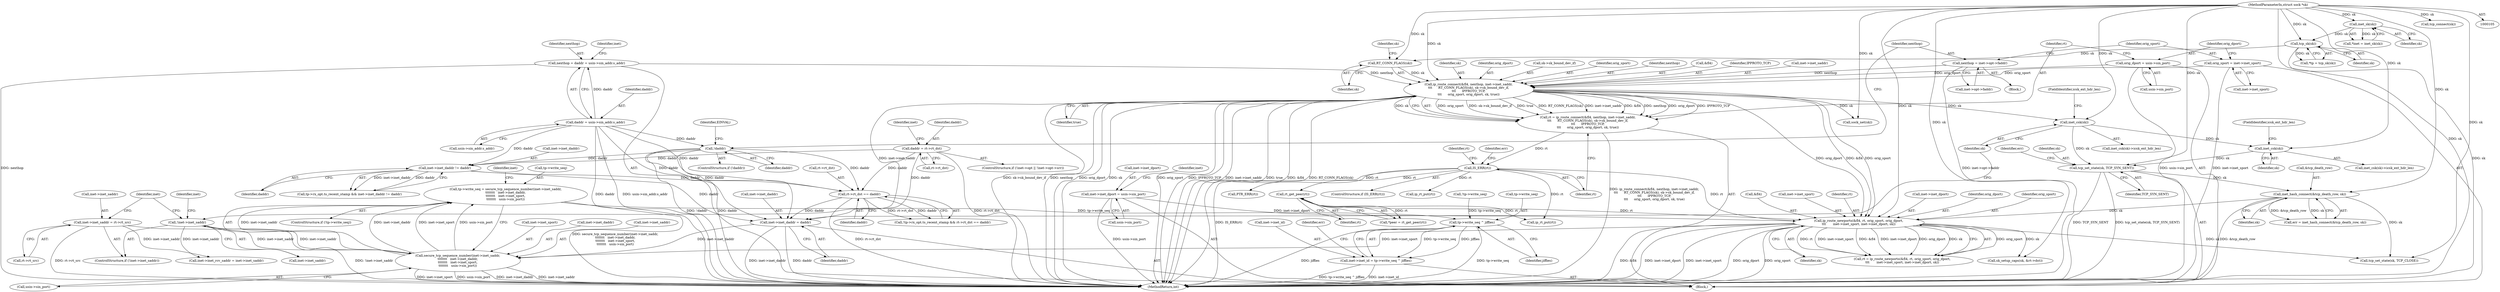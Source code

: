digraph "0_linux_f6d8bd051c391c1c0458a30b2a7abcd939329259_29@API" {
"1000464" [label="(Call,tp->write_seq = secure_tcp_sequence_number(inet->inet_saddr,\n\t\t\t\t\t\t\t   inet->inet_daddr,\n\t\t\t\t\t\t\t   inet->inet_sport,\n\t\t\t\t\t\t\t   usin->sin_port))"];
"1000468" [label="(Call,secure_tcp_sequence_number(inet->inet_saddr,\n\t\t\t\t\t\t\t   inet->inet_daddr,\n\t\t\t\t\t\t\t   inet->inet_sport,\n\t\t\t\t\t\t\t   usin->sin_port))"];
"1000267" [label="(Call,inet->inet_saddr = rt->rt_src)"];
"1000263" [label="(Call,!inet->inet_saddr)"];
"1000195" [label="(Call,ip_route_connect(&fl4, nexthop, inet->inet_saddr,\n\t\t\t      RT_CONN_FLAGS(sk), sk->sk_bound_dev_if,\n\t\t\t      IPPROTO_TCP,\n\t\t\t      orig_sport, orig_dport, sk, true))"];
"1000150" [label="(Call,nexthop = daddr = usin->sin_addr.s_addr)"];
"1000152" [label="(Call,daddr = usin->sin_addr.s_addr)"];
"1000176" [label="(Call,nexthop = inet->opt->faddr)"];
"1000202" [label="(Call,RT_CONN_FLAGS(sk))"];
"1000124" [label="(Call,tcp_sk(sk))"];
"1000119" [label="(Call,inet_sk(sk))"];
"1000106" [label="(MethodParameterIn,struct sock *sk)"];
"1000183" [label="(Call,orig_sport = inet->inet_sport)"];
"1000188" [label="(Call,orig_dport = usin->sin_port)"];
"1000377" [label="(Call,inet->inet_daddr = daddr)"];
"1000171" [label="(Call,!daddr)"];
"1000288" [label="(Call,inet->inet_daddr != daddr)"];
"1000257" [label="(Call,daddr = rt->rt_dst)"];
"1000325" [label="(Call,rt->rt_dst == daddr)"];
"1000423" [label="(Call,ip_route_newports(&fl4, rt, orig_sport, orig_dport,\n\t\t\t       inet->inet_sport, inet->inet_dport, sk))"];
"1000213" [label="(Call,IS_ERR(rt))"];
"1000193" [label="(Call,rt = ip_route_connect(&fl4, nexthop, inet->inet_saddr,\n\t\t\t      RT_CONN_FLAGS(sk), sk->sk_bound_dev_if,\n\t\t\t      IPPROTO_TCP,\n\t\t\t      orig_sport, orig_dport, sk, true))"];
"1000334" [label="(Call,rt_get_peer(rt))"];
"1000370" [label="(Call,inet->inet_dport = usin->sin_port)"];
"1000414" [label="(Call,inet_hash_connect(&tcp_death_row, sk))"];
"1000409" [label="(Call,tcp_set_state(sk, TCP_SYN_SENT))"];
"1000394" [label="(Call,inet_csk(sk))"];
"1000384" [label="(Call,inet_csk(sk))"];
"1000485" [label="(Call,tp->write_seq ^ jiffies)"];
"1000481" [label="(Call,inet->inet_id = tp->write_seq ^ jiffies)"];
"1000292" [label="(Identifier,daddr)"];
"1000326" [label="(Call,rt->rt_dst)"];
"1000385" [label="(Identifier,sk)"];
"1000486" [label="(Call,tp->write_seq)"];
"1000464" [label="(Call,tp->write_seq = secure_tcp_sequence_number(inet->inet_saddr,\n\t\t\t\t\t\t\t   inet->inet_daddr,\n\t\t\t\t\t\t\t   inet->inet_sport,\n\t\t\t\t\t\t\t   usin->sin_port))"];
"1000258" [label="(Identifier,daddr)"];
"1000151" [label="(Identifier,nexthop)"];
"1000257" [label="(Call,daddr = rt->rt_dst)"];
"1000212" [label="(ControlStructure,if (IS_ERR(rt)))"];
"1000386" [label="(FieldIdentifier,icsk_ext_hdr_len)"];
"1000381" [label="(Identifier,daddr)"];
"1000117" [label="(Call,*inet = inet_sk(sk))"];
"1000213" [label="(Call,IS_ERR(rt))"];
"1000210" [label="(Identifier,sk)"];
"1000468" [label="(Call,secure_tcp_sequence_number(inet->inet_saddr,\n\t\t\t\t\t\t\t   inet->inet_daddr,\n\t\t\t\t\t\t\t   inet->inet_sport,\n\t\t\t\t\t\t\t   usin->sin_port))"];
"1000271" [label="(Call,rt->rt_src)"];
"1000460" [label="(Call,!tp->write_seq)"];
"1000211" [label="(Identifier,true)"];
"1000124" [label="(Call,tcp_sk(sk))"];
"1000178" [label="(Call,inet->opt->faddr)"];
"1000217" [label="(Identifier,err)"];
"1000240" [label="(Call,ip_rt_put(rt))"];
"1000410" [label="(Identifier,sk)"];
"1000162" [label="(Identifier,inet)"];
"1000265" [label="(Identifier,inet)"];
"1000426" [label="(Identifier,rt)"];
"1000195" [label="(Call,ip_route_connect(&fl4, nexthop, inet->inet_saddr,\n\t\t\t      RT_CONN_FLAGS(sk), sk->sk_bound_dev_if,\n\t\t\t      IPPROTO_TCP,\n\t\t\t      orig_sport, orig_dport, sk, true))"];
"1000154" [label="(Call,usin->sin_addr.s_addr)"];
"1000176" [label="(Call,nexthop = inet->opt->faddr)"];
"1000170" [label="(ControlStructure,if (!daddr))"];
"1000209" [label="(Identifier,orig_dport)"];
"1000234" [label="(Identifier,rt)"];
"1000395" [label="(Identifier,sk)"];
"1000379" [label="(Identifier,inet)"];
"1000325" [label="(Call,rt->rt_dst == daddr)"];
"1000503" [label="(Call,tcp_set_state(sk, TCP_CLOSE))"];
"1000334" [label="(Call,rt_get_peer(rt))"];
"1000335" [label="(Identifier,rt)"];
"1000177" [label="(Identifier,nexthop)"];
"1000371" [label="(Call,inet->inet_dport)"];
"1000483" [label="(Identifier,inet)"];
"1000205" [label="(Identifier,sk)"];
"1000109" [label="(Block,)"];
"1000171" [label="(Call,!daddr)"];
"1000414" [label="(Call,inet_hash_connect(&tcp_death_row, sk))"];
"1000189" [label="(Identifier,orig_dport)"];
"1000453" [label="(Call,sk_setup_caps(sk, &rt->dst))"];
"1000520" [label="(MethodReturn,int)"];
"1000120" [label="(Identifier,sk)"];
"1000432" [label="(Call,inet->inet_dport)"];
"1000119" [label="(Call,inet_sk(sk))"];
"1000169" [label="(Block,)"];
"1000492" [label="(Call,tcp_connect(sk))"];
"1000264" [label="(Call,inet->inet_saddr)"];
"1000245" [label="(ControlStructure,if (!inet->opt || !inet->opt->srr))"];
"1000489" [label="(Identifier,jiffies)"];
"1000423" [label="(Call,ip_route_newports(&fl4, rt, orig_sport, orig_dport,\n\t\t\t       inet->inet_sport, inet->inet_dport, sk))"];
"1000428" [label="(Identifier,orig_dport)"];
"1000383" [label="(Call,inet_csk(sk)->icsk_ext_hdr_len)"];
"1000263" [label="(Call,!inet->inet_saddr)"];
"1000226" [label="(Call,sock_net(sk))"];
"1000288" [label="(Call,inet->inet_daddr != daddr)"];
"1000378" [label="(Call,inet->inet_daddr)"];
"1000318" [label="(Call,!tp->rx_opt.ts_recent_stamp && rt->rt_dst == daddr)"];
"1000482" [label="(Call,inet->inet_id)"];
"1000175" [label="(Identifier,EINVAL)"];
"1000370" [label="(Call,inet->inet_dport = usin->sin_port)"];
"1000427" [label="(Identifier,orig_sport)"];
"1000491" [label="(Identifier,err)"];
"1000475" [label="(Call,inet->inet_sport)"];
"1000122" [label="(Call,*tp = tcp_sk(sk))"];
"1000204" [label="(Call,sk->sk_bound_dev_if)"];
"1000485" [label="(Call,tp->write_seq ^ jiffies)"];
"1000190" [label="(Call,usin->sin_port)"];
"1000465" [label="(Call,tp->write_seq)"];
"1000289" [label="(Call,inet->inet_daddr)"];
"1000409" [label="(Call,tcp_set_state(sk, TCP_SYN_SENT))"];
"1000393" [label="(Call,inet_csk(sk)->icsk_ext_hdr_len)"];
"1000183" [label="(Call,orig_sport = inet->inet_sport)"];
"1000153" [label="(Identifier,daddr)"];
"1000421" [label="(Call,rt = ip_route_newports(&fl4, rt, orig_sport, orig_dport,\n\t\t\t       inet->inet_sport, inet->inet_dport, sk))"];
"1000106" [label="(MethodParameterIn,struct sock *sk)"];
"1000282" [label="(Call,tp->rx_opt.ts_recent_stamp && inet->inet_daddr != daddr)"];
"1000269" [label="(Identifier,inet)"];
"1000329" [label="(Identifier,daddr)"];
"1000268" [label="(Call,inet->inet_saddr)"];
"1000274" [label="(Call,inet->inet_rcv_saddr = inet->inet_saddr)"];
"1000152" [label="(Call,daddr = usin->sin_addr.s_addr)"];
"1000276" [label="(Identifier,inet)"];
"1000417" [label="(Identifier,sk)"];
"1000150" [label="(Call,nexthop = daddr = usin->sin_addr.s_addr)"];
"1000394" [label="(Call,inet_csk(sk))"];
"1000259" [label="(Call,rt->rt_dst)"];
"1000208" [label="(Identifier,orig_sport)"];
"1000262" [label="(ControlStructure,if (!inet->inet_saddr))"];
"1000384" [label="(Call,inet_csk(sk))"];
"1000481" [label="(Call,inet->inet_id = tp->write_seq ^ jiffies)"];
"1000188" [label="(Call,orig_dport = usin->sin_port)"];
"1000198" [label="(Identifier,nexthop)"];
"1000413" [label="(Identifier,err)"];
"1000196" [label="(Call,&fl4)"];
"1000374" [label="(Call,usin->sin_port)"];
"1000267" [label="(Call,inet->inet_saddr = rt->rt_src)"];
"1000411" [label="(Identifier,TCP_SYN_SENT)"];
"1000424" [label="(Call,&fl4)"];
"1000194" [label="(Identifier,rt)"];
"1000478" [label="(Call,usin->sin_port)"];
"1000332" [label="(Call,*peer = rt_get_peer(rt))"];
"1000184" [label="(Identifier,orig_sport)"];
"1000214" [label="(Identifier,rt)"];
"1000203" [label="(Identifier,sk)"];
"1000396" [label="(FieldIdentifier,icsk_ext_hdr_len)"];
"1000472" [label="(Call,inet->inet_daddr)"];
"1000207" [label="(Identifier,IPPROTO_TCP)"];
"1000125" [label="(Identifier,sk)"];
"1000506" [label="(Call,ip_rt_put(rt))"];
"1000377" [label="(Call,inet->inet_daddr = daddr)"];
"1000429" [label="(Call,inet->inet_sport)"];
"1000202" [label="(Call,RT_CONN_FLAGS(sk))"];
"1000412" [label="(Call,err = inet_hash_connect(&tcp_death_row, sk))"];
"1000469" [label="(Call,inet->inet_saddr)"];
"1000218" [label="(Call,PTR_ERR(rt))"];
"1000459" [label="(ControlStructure,if (!tp->write_seq))"];
"1000415" [label="(Call,&tcp_death_row)"];
"1000172" [label="(Identifier,daddr)"];
"1000185" [label="(Call,inet->inet_sport)"];
"1000199" [label="(Call,inet->inet_saddr)"];
"1000193" [label="(Call,rt = ip_route_connect(&fl4, nexthop, inet->inet_saddr,\n\t\t\t      RT_CONN_FLAGS(sk), sk->sk_bound_dev_if,\n\t\t\t      IPPROTO_TCP,\n\t\t\t      orig_sport, orig_dport, sk, true))"];
"1000435" [label="(Identifier,sk)"];
"1000464" -> "1000459"  [label="AST: "];
"1000464" -> "1000468"  [label="CFG: "];
"1000465" -> "1000464"  [label="AST: "];
"1000468" -> "1000464"  [label="AST: "];
"1000483" -> "1000464"  [label="CFG: "];
"1000464" -> "1000520"  [label="DDG: secure_tcp_sequence_number(inet->inet_saddr,\n\t\t\t\t\t\t\t   inet->inet_daddr,\n\t\t\t\t\t\t\t   inet->inet_sport,\n\t\t\t\t\t\t\t   usin->sin_port)"];
"1000468" -> "1000464"  [label="DDG: inet->inet_saddr"];
"1000468" -> "1000464"  [label="DDG: inet->inet_daddr"];
"1000468" -> "1000464"  [label="DDG: inet->inet_sport"];
"1000468" -> "1000464"  [label="DDG: usin->sin_port"];
"1000464" -> "1000485"  [label="DDG: tp->write_seq"];
"1000468" -> "1000478"  [label="CFG: "];
"1000469" -> "1000468"  [label="AST: "];
"1000472" -> "1000468"  [label="AST: "];
"1000475" -> "1000468"  [label="AST: "];
"1000478" -> "1000468"  [label="AST: "];
"1000468" -> "1000520"  [label="DDG: inet->inet_daddr"];
"1000468" -> "1000520"  [label="DDG: inet->inet_saddr"];
"1000468" -> "1000520"  [label="DDG: inet->inet_sport"];
"1000468" -> "1000520"  [label="DDG: usin->sin_port"];
"1000267" -> "1000468"  [label="DDG: inet->inet_saddr"];
"1000263" -> "1000468"  [label="DDG: inet->inet_saddr"];
"1000377" -> "1000468"  [label="DDG: inet->inet_daddr"];
"1000423" -> "1000468"  [label="DDG: inet->inet_sport"];
"1000267" -> "1000262"  [label="AST: "];
"1000267" -> "1000271"  [label="CFG: "];
"1000268" -> "1000267"  [label="AST: "];
"1000271" -> "1000267"  [label="AST: "];
"1000276" -> "1000267"  [label="CFG: "];
"1000267" -> "1000520"  [label="DDG: rt->rt_src"];
"1000267" -> "1000274"  [label="DDG: inet->inet_saddr"];
"1000263" -> "1000262"  [label="AST: "];
"1000263" -> "1000264"  [label="CFG: "];
"1000264" -> "1000263"  [label="AST: "];
"1000269" -> "1000263"  [label="CFG: "];
"1000276" -> "1000263"  [label="CFG: "];
"1000263" -> "1000520"  [label="DDG: !inet->inet_saddr"];
"1000195" -> "1000263"  [label="DDG: inet->inet_saddr"];
"1000263" -> "1000274"  [label="DDG: inet->inet_saddr"];
"1000195" -> "1000193"  [label="AST: "];
"1000195" -> "1000211"  [label="CFG: "];
"1000196" -> "1000195"  [label="AST: "];
"1000198" -> "1000195"  [label="AST: "];
"1000199" -> "1000195"  [label="AST: "];
"1000202" -> "1000195"  [label="AST: "];
"1000204" -> "1000195"  [label="AST: "];
"1000207" -> "1000195"  [label="AST: "];
"1000208" -> "1000195"  [label="AST: "];
"1000209" -> "1000195"  [label="AST: "];
"1000210" -> "1000195"  [label="AST: "];
"1000211" -> "1000195"  [label="AST: "];
"1000193" -> "1000195"  [label="CFG: "];
"1000195" -> "1000520"  [label="DDG: orig_dport"];
"1000195" -> "1000520"  [label="DDG: sk"];
"1000195" -> "1000520"  [label="DDG: orig_sport"];
"1000195" -> "1000520"  [label="DDG: IPPROTO_TCP"];
"1000195" -> "1000520"  [label="DDG: inet->inet_saddr"];
"1000195" -> "1000520"  [label="DDG: true"];
"1000195" -> "1000520"  [label="DDG: &fl4"];
"1000195" -> "1000520"  [label="DDG: RT_CONN_FLAGS(sk)"];
"1000195" -> "1000520"  [label="DDG: sk->sk_bound_dev_if"];
"1000195" -> "1000520"  [label="DDG: nexthop"];
"1000195" -> "1000193"  [label="DDG: orig_sport"];
"1000195" -> "1000193"  [label="DDG: sk->sk_bound_dev_if"];
"1000195" -> "1000193"  [label="DDG: true"];
"1000195" -> "1000193"  [label="DDG: RT_CONN_FLAGS(sk)"];
"1000195" -> "1000193"  [label="DDG: inet->inet_saddr"];
"1000195" -> "1000193"  [label="DDG: &fl4"];
"1000195" -> "1000193"  [label="DDG: nexthop"];
"1000195" -> "1000193"  [label="DDG: orig_dport"];
"1000195" -> "1000193"  [label="DDG: IPPROTO_TCP"];
"1000195" -> "1000193"  [label="DDG: sk"];
"1000150" -> "1000195"  [label="DDG: nexthop"];
"1000176" -> "1000195"  [label="DDG: nexthop"];
"1000202" -> "1000195"  [label="DDG: sk"];
"1000183" -> "1000195"  [label="DDG: orig_sport"];
"1000188" -> "1000195"  [label="DDG: orig_dport"];
"1000106" -> "1000195"  [label="DDG: sk"];
"1000195" -> "1000226"  [label="DDG: sk"];
"1000195" -> "1000384"  [label="DDG: sk"];
"1000195" -> "1000423"  [label="DDG: &fl4"];
"1000195" -> "1000423"  [label="DDG: orig_sport"];
"1000195" -> "1000423"  [label="DDG: orig_dport"];
"1000150" -> "1000109"  [label="AST: "];
"1000150" -> "1000152"  [label="CFG: "];
"1000151" -> "1000150"  [label="AST: "];
"1000152" -> "1000150"  [label="AST: "];
"1000162" -> "1000150"  [label="CFG: "];
"1000150" -> "1000520"  [label="DDG: nexthop"];
"1000152" -> "1000150"  [label="DDG: daddr"];
"1000152" -> "1000154"  [label="CFG: "];
"1000153" -> "1000152"  [label="AST: "];
"1000154" -> "1000152"  [label="AST: "];
"1000152" -> "1000520"  [label="DDG: usin->sin_addr.s_addr"];
"1000152" -> "1000520"  [label="DDG: daddr"];
"1000152" -> "1000171"  [label="DDG: daddr"];
"1000152" -> "1000288"  [label="DDG: daddr"];
"1000152" -> "1000325"  [label="DDG: daddr"];
"1000152" -> "1000377"  [label="DDG: daddr"];
"1000176" -> "1000169"  [label="AST: "];
"1000176" -> "1000178"  [label="CFG: "];
"1000177" -> "1000176"  [label="AST: "];
"1000178" -> "1000176"  [label="AST: "];
"1000184" -> "1000176"  [label="CFG: "];
"1000176" -> "1000520"  [label="DDG: inet->opt->faddr"];
"1000202" -> "1000203"  [label="CFG: "];
"1000203" -> "1000202"  [label="AST: "];
"1000205" -> "1000202"  [label="CFG: "];
"1000124" -> "1000202"  [label="DDG: sk"];
"1000106" -> "1000202"  [label="DDG: sk"];
"1000124" -> "1000122"  [label="AST: "];
"1000124" -> "1000125"  [label="CFG: "];
"1000125" -> "1000124"  [label="AST: "];
"1000122" -> "1000124"  [label="CFG: "];
"1000124" -> "1000520"  [label="DDG: sk"];
"1000124" -> "1000122"  [label="DDG: sk"];
"1000119" -> "1000124"  [label="DDG: sk"];
"1000106" -> "1000124"  [label="DDG: sk"];
"1000119" -> "1000117"  [label="AST: "];
"1000119" -> "1000120"  [label="CFG: "];
"1000120" -> "1000119"  [label="AST: "];
"1000117" -> "1000119"  [label="CFG: "];
"1000119" -> "1000117"  [label="DDG: sk"];
"1000106" -> "1000119"  [label="DDG: sk"];
"1000106" -> "1000105"  [label="AST: "];
"1000106" -> "1000520"  [label="DDG: sk"];
"1000106" -> "1000226"  [label="DDG: sk"];
"1000106" -> "1000384"  [label="DDG: sk"];
"1000106" -> "1000394"  [label="DDG: sk"];
"1000106" -> "1000409"  [label="DDG: sk"];
"1000106" -> "1000414"  [label="DDG: sk"];
"1000106" -> "1000423"  [label="DDG: sk"];
"1000106" -> "1000453"  [label="DDG: sk"];
"1000106" -> "1000492"  [label="DDG: sk"];
"1000106" -> "1000503"  [label="DDG: sk"];
"1000183" -> "1000109"  [label="AST: "];
"1000183" -> "1000185"  [label="CFG: "];
"1000184" -> "1000183"  [label="AST: "];
"1000185" -> "1000183"  [label="AST: "];
"1000189" -> "1000183"  [label="CFG: "];
"1000183" -> "1000520"  [label="DDG: inet->inet_sport"];
"1000188" -> "1000109"  [label="AST: "];
"1000188" -> "1000190"  [label="CFG: "];
"1000189" -> "1000188"  [label="AST: "];
"1000190" -> "1000188"  [label="AST: "];
"1000194" -> "1000188"  [label="CFG: "];
"1000188" -> "1000520"  [label="DDG: usin->sin_port"];
"1000377" -> "1000109"  [label="AST: "];
"1000377" -> "1000381"  [label="CFG: "];
"1000378" -> "1000377"  [label="AST: "];
"1000381" -> "1000377"  [label="AST: "];
"1000385" -> "1000377"  [label="CFG: "];
"1000377" -> "1000520"  [label="DDG: inet->inet_daddr"];
"1000377" -> "1000520"  [label="DDG: daddr"];
"1000171" -> "1000377"  [label="DDG: daddr"];
"1000288" -> "1000377"  [label="DDG: daddr"];
"1000257" -> "1000377"  [label="DDG: daddr"];
"1000325" -> "1000377"  [label="DDG: daddr"];
"1000171" -> "1000170"  [label="AST: "];
"1000171" -> "1000172"  [label="CFG: "];
"1000172" -> "1000171"  [label="AST: "];
"1000175" -> "1000171"  [label="CFG: "];
"1000177" -> "1000171"  [label="CFG: "];
"1000171" -> "1000520"  [label="DDG: daddr"];
"1000171" -> "1000520"  [label="DDG: !daddr"];
"1000171" -> "1000288"  [label="DDG: daddr"];
"1000171" -> "1000325"  [label="DDG: daddr"];
"1000288" -> "1000282"  [label="AST: "];
"1000288" -> "1000292"  [label="CFG: "];
"1000289" -> "1000288"  [label="AST: "];
"1000292" -> "1000288"  [label="AST: "];
"1000282" -> "1000288"  [label="CFG: "];
"1000288" -> "1000282"  [label="DDG: inet->inet_daddr"];
"1000288" -> "1000282"  [label="DDG: daddr"];
"1000257" -> "1000288"  [label="DDG: daddr"];
"1000288" -> "1000325"  [label="DDG: daddr"];
"1000257" -> "1000245"  [label="AST: "];
"1000257" -> "1000259"  [label="CFG: "];
"1000258" -> "1000257"  [label="AST: "];
"1000259" -> "1000257"  [label="AST: "];
"1000265" -> "1000257"  [label="CFG: "];
"1000257" -> "1000520"  [label="DDG: rt->rt_dst"];
"1000257" -> "1000325"  [label="DDG: daddr"];
"1000325" -> "1000318"  [label="AST: "];
"1000325" -> "1000329"  [label="CFG: "];
"1000326" -> "1000325"  [label="AST: "];
"1000329" -> "1000325"  [label="AST: "];
"1000318" -> "1000325"  [label="CFG: "];
"1000325" -> "1000520"  [label="DDG: rt->rt_dst"];
"1000325" -> "1000318"  [label="DDG: rt->rt_dst"];
"1000325" -> "1000318"  [label="DDG: daddr"];
"1000423" -> "1000421"  [label="AST: "];
"1000423" -> "1000435"  [label="CFG: "];
"1000424" -> "1000423"  [label="AST: "];
"1000426" -> "1000423"  [label="AST: "];
"1000427" -> "1000423"  [label="AST: "];
"1000428" -> "1000423"  [label="AST: "];
"1000429" -> "1000423"  [label="AST: "];
"1000432" -> "1000423"  [label="AST: "];
"1000435" -> "1000423"  [label="AST: "];
"1000421" -> "1000423"  [label="CFG: "];
"1000423" -> "1000520"  [label="DDG: orig_dport"];
"1000423" -> "1000520"  [label="DDG: orig_sport"];
"1000423" -> "1000520"  [label="DDG: &fl4"];
"1000423" -> "1000520"  [label="DDG: inet->inet_dport"];
"1000423" -> "1000520"  [label="DDG: inet->inet_sport"];
"1000423" -> "1000421"  [label="DDG: orig_sport"];
"1000423" -> "1000421"  [label="DDG: rt"];
"1000423" -> "1000421"  [label="DDG: inet->inet_sport"];
"1000423" -> "1000421"  [label="DDG: &fl4"];
"1000423" -> "1000421"  [label="DDG: inet->inet_dport"];
"1000423" -> "1000421"  [label="DDG: orig_dport"];
"1000423" -> "1000421"  [label="DDG: sk"];
"1000213" -> "1000423"  [label="DDG: rt"];
"1000334" -> "1000423"  [label="DDG: rt"];
"1000370" -> "1000423"  [label="DDG: inet->inet_dport"];
"1000414" -> "1000423"  [label="DDG: sk"];
"1000423" -> "1000453"  [label="DDG: sk"];
"1000423" -> "1000503"  [label="DDG: sk"];
"1000213" -> "1000212"  [label="AST: "];
"1000213" -> "1000214"  [label="CFG: "];
"1000214" -> "1000213"  [label="AST: "];
"1000217" -> "1000213"  [label="CFG: "];
"1000234" -> "1000213"  [label="CFG: "];
"1000213" -> "1000520"  [label="DDG: IS_ERR(rt)"];
"1000193" -> "1000213"  [label="DDG: rt"];
"1000213" -> "1000218"  [label="DDG: rt"];
"1000213" -> "1000240"  [label="DDG: rt"];
"1000213" -> "1000334"  [label="DDG: rt"];
"1000213" -> "1000506"  [label="DDG: rt"];
"1000193" -> "1000109"  [label="AST: "];
"1000194" -> "1000193"  [label="AST: "];
"1000214" -> "1000193"  [label="CFG: "];
"1000193" -> "1000520"  [label="DDG: ip_route_connect(&fl4, nexthop, inet->inet_saddr,\n\t\t\t      RT_CONN_FLAGS(sk), sk->sk_bound_dev_if,\n\t\t\t      IPPROTO_TCP,\n\t\t\t      orig_sport, orig_dport, sk, true)"];
"1000334" -> "1000332"  [label="AST: "];
"1000334" -> "1000335"  [label="CFG: "];
"1000335" -> "1000334"  [label="AST: "];
"1000332" -> "1000334"  [label="CFG: "];
"1000334" -> "1000332"  [label="DDG: rt"];
"1000334" -> "1000506"  [label="DDG: rt"];
"1000370" -> "1000109"  [label="AST: "];
"1000370" -> "1000374"  [label="CFG: "];
"1000371" -> "1000370"  [label="AST: "];
"1000374" -> "1000370"  [label="AST: "];
"1000379" -> "1000370"  [label="CFG: "];
"1000370" -> "1000520"  [label="DDG: usin->sin_port"];
"1000414" -> "1000412"  [label="AST: "];
"1000414" -> "1000417"  [label="CFG: "];
"1000415" -> "1000414"  [label="AST: "];
"1000417" -> "1000414"  [label="AST: "];
"1000412" -> "1000414"  [label="CFG: "];
"1000414" -> "1000520"  [label="DDG: &tcp_death_row"];
"1000414" -> "1000412"  [label="DDG: &tcp_death_row"];
"1000414" -> "1000412"  [label="DDG: sk"];
"1000409" -> "1000414"  [label="DDG: sk"];
"1000414" -> "1000503"  [label="DDG: sk"];
"1000409" -> "1000109"  [label="AST: "];
"1000409" -> "1000411"  [label="CFG: "];
"1000410" -> "1000409"  [label="AST: "];
"1000411" -> "1000409"  [label="AST: "];
"1000413" -> "1000409"  [label="CFG: "];
"1000409" -> "1000520"  [label="DDG: TCP_SYN_SENT"];
"1000409" -> "1000520"  [label="DDG: tcp_set_state(sk, TCP_SYN_SENT)"];
"1000394" -> "1000409"  [label="DDG: sk"];
"1000384" -> "1000409"  [label="DDG: sk"];
"1000394" -> "1000393"  [label="AST: "];
"1000394" -> "1000395"  [label="CFG: "];
"1000395" -> "1000394"  [label="AST: "];
"1000396" -> "1000394"  [label="CFG: "];
"1000384" -> "1000394"  [label="DDG: sk"];
"1000384" -> "1000383"  [label="AST: "];
"1000384" -> "1000385"  [label="CFG: "];
"1000385" -> "1000384"  [label="AST: "];
"1000386" -> "1000384"  [label="CFG: "];
"1000485" -> "1000481"  [label="AST: "];
"1000485" -> "1000489"  [label="CFG: "];
"1000486" -> "1000485"  [label="AST: "];
"1000489" -> "1000485"  [label="AST: "];
"1000481" -> "1000485"  [label="CFG: "];
"1000485" -> "1000520"  [label="DDG: tp->write_seq"];
"1000485" -> "1000520"  [label="DDG: jiffies"];
"1000485" -> "1000481"  [label="DDG: tp->write_seq"];
"1000485" -> "1000481"  [label="DDG: jiffies"];
"1000460" -> "1000485"  [label="DDG: tp->write_seq"];
"1000481" -> "1000109"  [label="AST: "];
"1000482" -> "1000481"  [label="AST: "];
"1000491" -> "1000481"  [label="CFG: "];
"1000481" -> "1000520"  [label="DDG: tp->write_seq ^ jiffies"];
"1000481" -> "1000520"  [label="DDG: inet->inet_id"];
}
